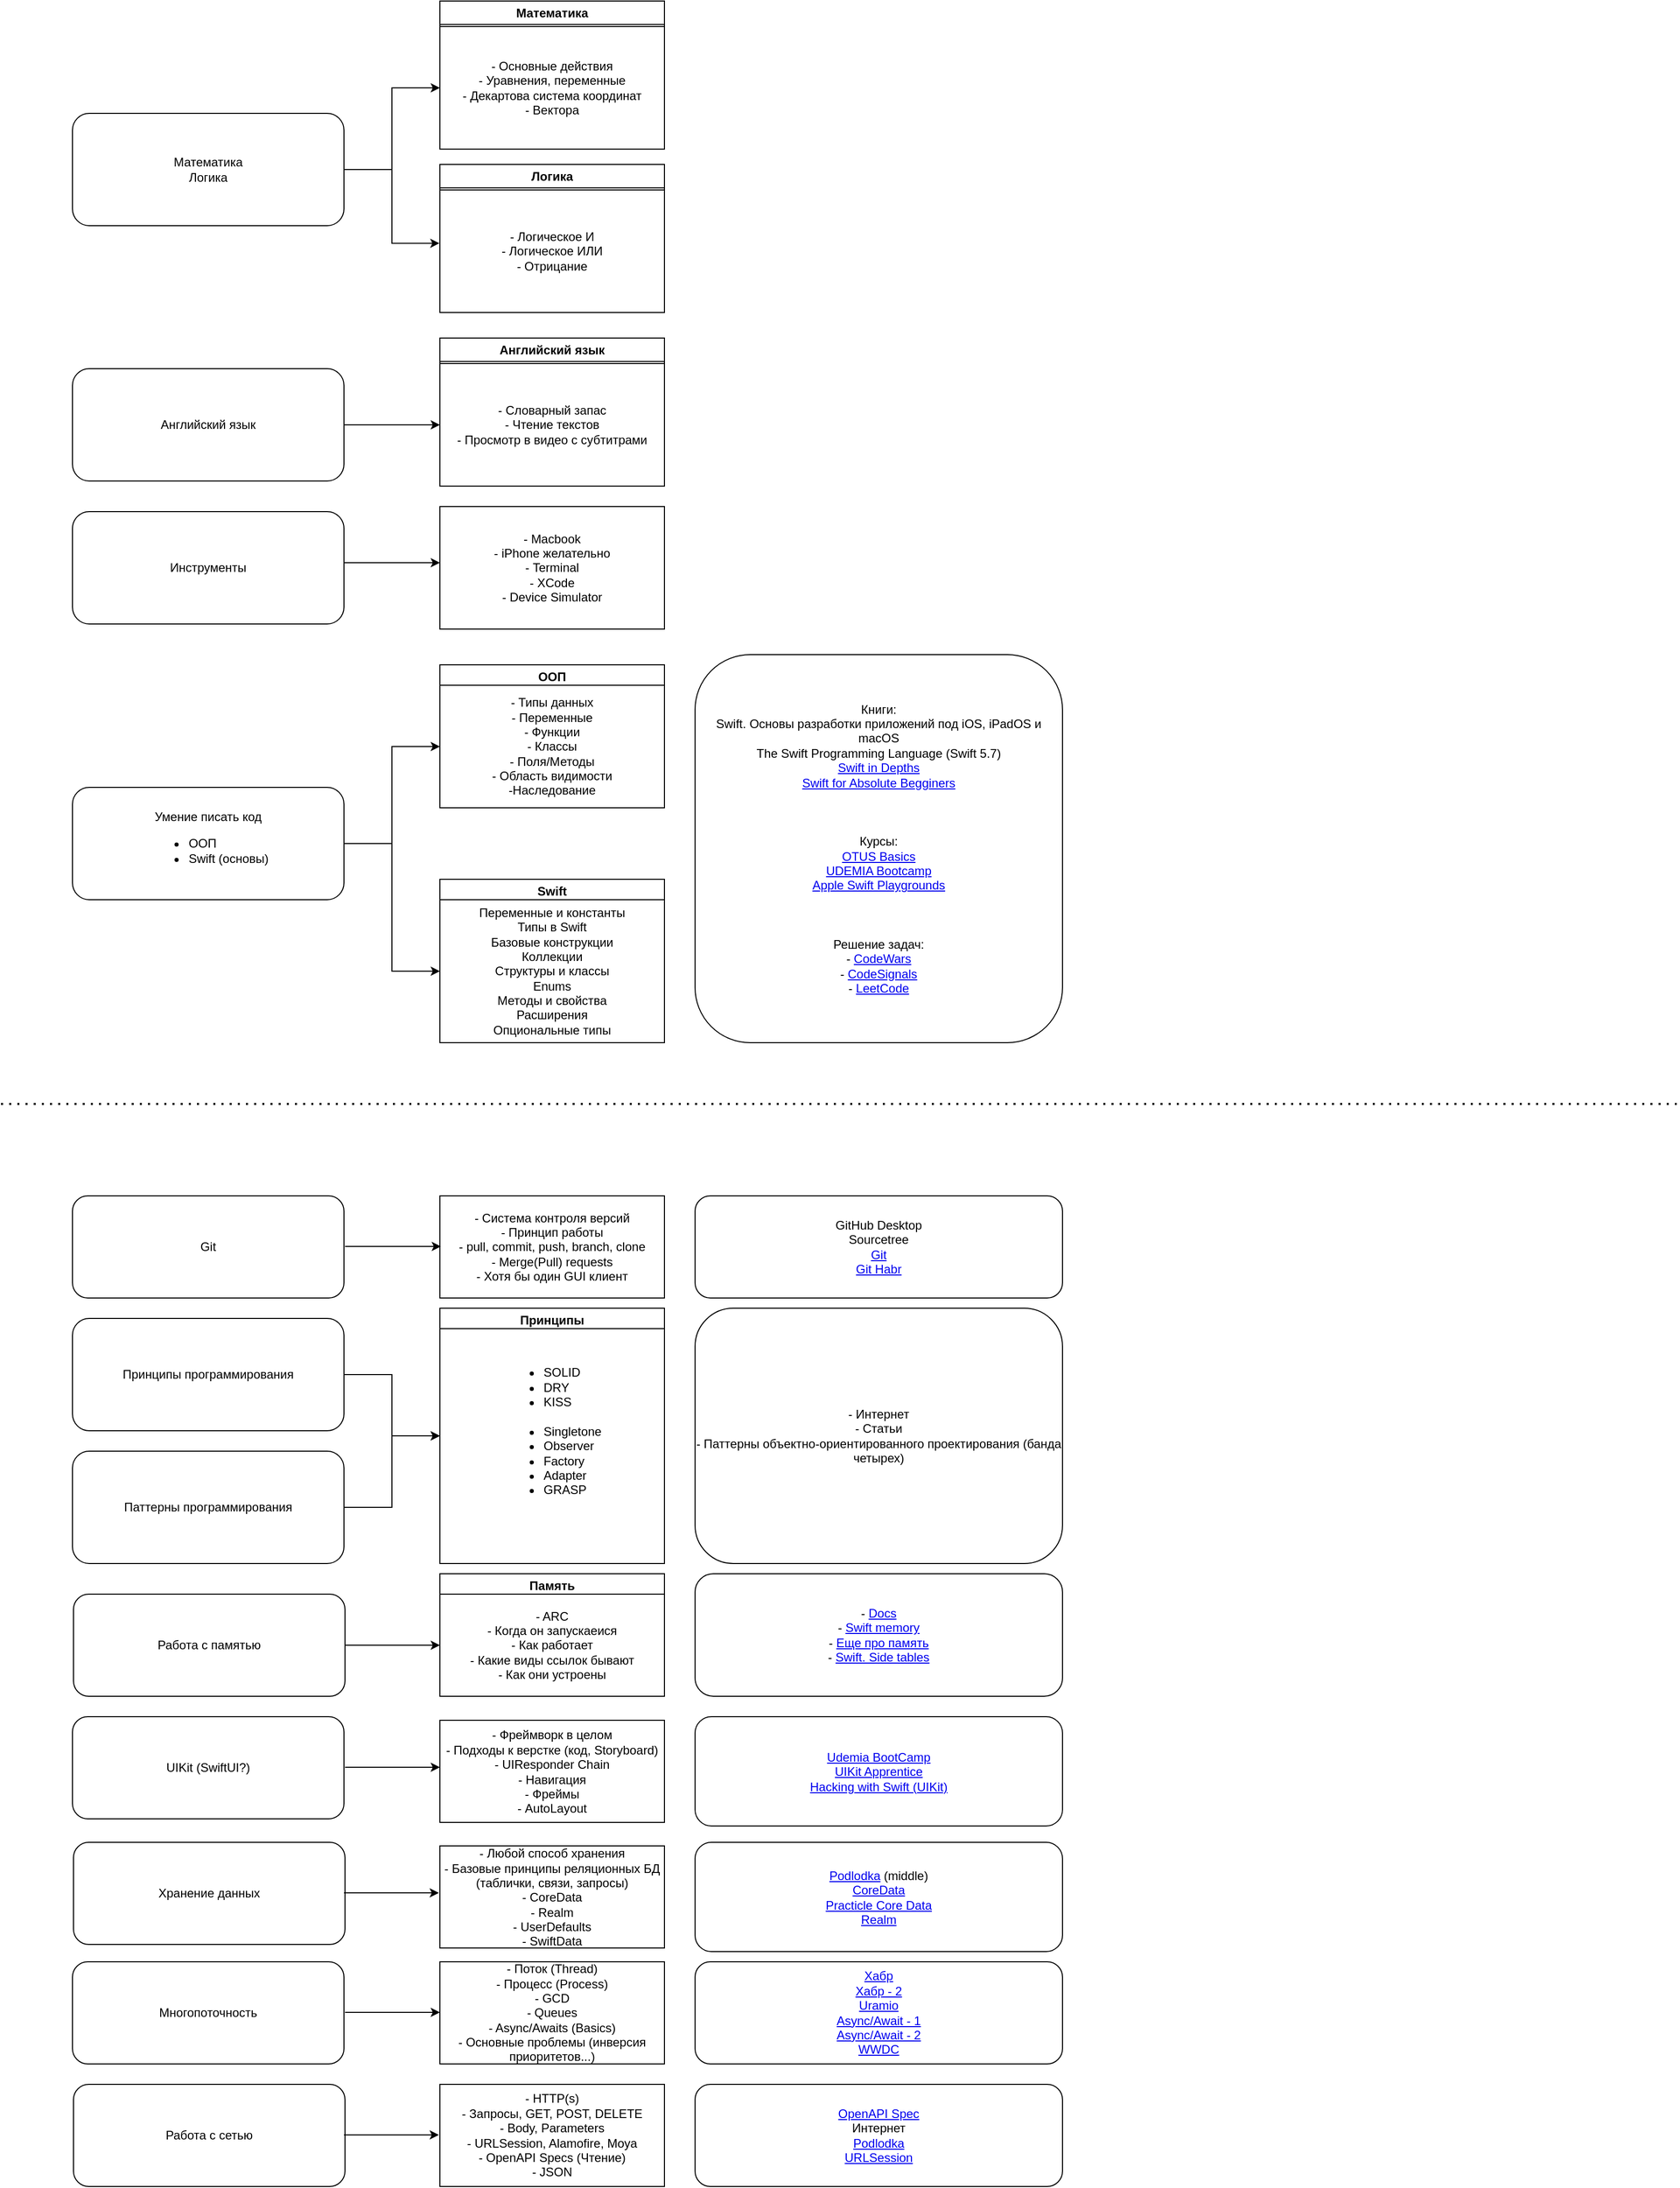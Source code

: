 <mxfile version="22.1.11" type="github">
  <diagram name="Страница — 1" id="_5af58X6gQqTB03gFPoe">
    <mxGraphModel dx="1749" dy="625" grid="1" gridSize="10" guides="1" tooltips="1" connect="1" arrows="1" fold="1" page="1" pageScale="1" pageWidth="827" pageHeight="1169" math="0" shadow="0">
      <root>
        <mxCell id="0" />
        <mxCell id="1" parent="0" />
        <mxCell id="vCxmfgHOgyI4xVYoJoi5-3" value="ООП" style="swimlane;whiteSpace=wrap;html=1;" parent="1" vertex="1">
          <mxGeometry x="430" y="670" width="220" height="140" as="geometry" />
        </mxCell>
        <mxCell id="vCxmfgHOgyI4xVYoJoi5-8" value="Книги:&lt;br&gt;Swift. Основы разработки приложений под iOS, iPadOS и macOS&lt;br&gt;The Swift Programming Language (Swift 5.7)&lt;br&gt;&lt;a href=&quot;https://drive.google.com/file/d/1Acsf4f5pXHFojomXbPFyc4LUo7YMQOrP/view?usp=drive_link&quot;&gt;Swift in Depths&lt;/a&gt;&lt;br&gt;&lt;a href=&quot;https://drive.google.com/file/d/18zhrmPKqNkiiQylcWbZbQDQm2F-8SHHl/view?usp=drive_link&quot;&gt;Swift for Absolute Begginers&lt;/a&gt;&lt;br&gt;&lt;br&gt;&lt;br&gt;&lt;br&gt;Курсы:&lt;br&gt;&lt;a href=&quot;https://otus.ru/lessons/basic-ios/&quot;&gt;OTUS Basics&lt;/a&gt;&lt;br&gt;&lt;a href=&quot;https://drive.google.com/drive/folders/1-5KHCQ-wWFF1CMX0HtBL7KyEI4G1gjN8&quot;&gt;UDEMIA Bootcamp&lt;/a&gt;&lt;br&gt;&lt;a href=&quot;https://developer.apple.com/swift-playgrounds/&quot;&gt;Apple Swift Playgrounds&lt;/a&gt;&lt;br&gt;&lt;br&gt;&lt;br&gt;&lt;br&gt;Решение задач:&lt;br&gt;- &lt;a href=&quot;https://www.codewars.com/&quot;&gt;CodeWars&lt;/a&gt;&lt;br&gt;- &lt;a href=&quot;https://codesignal.com/&quot;&gt;CodeSignals&lt;/a&gt;&lt;br&gt;- &lt;a href=&quot;https://leetcode.com/&quot;&gt;LeetCode&lt;/a&gt;" style="rounded=1;whiteSpace=wrap;html=1;" parent="1" vertex="1">
          <mxGeometry x="680" y="660" width="360" height="380" as="geometry" />
        </mxCell>
        <mxCell id="vCxmfgHOgyI4xVYoJoi5-9" value="Английский язык" style="rounded=1;whiteSpace=wrap;html=1;align=center;" parent="1" vertex="1">
          <mxGeometry x="70" y="380" width="266" height="110" as="geometry" />
        </mxCell>
        <mxCell id="vCxmfgHOgyI4xVYoJoi5-10" value="Английский язык" style="swimlane;whiteSpace=wrap;html=1;" parent="1" vertex="1">
          <mxGeometry x="430" y="350" width="220" height="145" as="geometry" />
        </mxCell>
        <mxCell id="vCxmfgHOgyI4xVYoJoi5-11" value="- Словарный запас&lt;br&gt;- Чтение текстов&lt;br&gt;- Просмотр в видео с субтитрами" style="whiteSpace=wrap;html=1;" parent="vCxmfgHOgyI4xVYoJoi5-10" vertex="1">
          <mxGeometry y="25" width="220" height="120" as="geometry" />
        </mxCell>
        <mxCell id="vCxmfgHOgyI4xVYoJoi5-12" value="" style="endArrow=classic;html=1;rounded=0;exitX=1;exitY=0.5;exitDx=0;exitDy=0;entryX=0;entryY=0.5;entryDx=0;entryDy=0;" parent="1" source="vCxmfgHOgyI4xVYoJoi5-9" target="vCxmfgHOgyI4xVYoJoi5-11" edge="1">
          <mxGeometry width="50" height="50" relative="1" as="geometry">
            <mxPoint x="370" y="630" as="sourcePoint" />
            <mxPoint x="420" y="580" as="targetPoint" />
          </mxGeometry>
        </mxCell>
        <mxCell id="vCxmfgHOgyI4xVYoJoi5-13" value="Математика&lt;br&gt;Логика" style="rounded=1;whiteSpace=wrap;html=1;align=center;" parent="1" vertex="1">
          <mxGeometry x="70" y="130" width="266" height="110" as="geometry" />
        </mxCell>
        <mxCell id="vCxmfgHOgyI4xVYoJoi5-14" value="Математика" style="swimlane;whiteSpace=wrap;html=1;" parent="1" vertex="1">
          <mxGeometry x="430" y="20" width="220" height="145" as="geometry" />
        </mxCell>
        <mxCell id="vCxmfgHOgyI4xVYoJoi5-15" value="- Основные действия&lt;br&gt;- Уравнения, переменные&lt;br&gt;- Декартова система координат&lt;br&gt;- Вектора" style="whiteSpace=wrap;html=1;" parent="vCxmfgHOgyI4xVYoJoi5-14" vertex="1">
          <mxGeometry y="25" width="220" height="120" as="geometry" />
        </mxCell>
        <mxCell id="vCxmfgHOgyI4xVYoJoi5-16" value="" style="endArrow=classic;html=1;rounded=0;exitX=1;exitY=0.5;exitDx=0;exitDy=0;entryX=0;entryY=0.5;entryDx=0;entryDy=0;edgeStyle=orthogonalEdgeStyle;" parent="1" source="vCxmfgHOgyI4xVYoJoi5-13" target="vCxmfgHOgyI4xVYoJoi5-15" edge="1">
          <mxGeometry width="50" height="50" relative="1" as="geometry">
            <mxPoint x="320" y="310" as="sourcePoint" />
            <mxPoint x="370" y="260" as="targetPoint" />
          </mxGeometry>
        </mxCell>
        <mxCell id="vCxmfgHOgyI4xVYoJoi5-17" value="Логика" style="swimlane;whiteSpace=wrap;html=1;" parent="1" vertex="1">
          <mxGeometry x="430" y="180" width="220" height="145" as="geometry" />
        </mxCell>
        <mxCell id="vCxmfgHOgyI4xVYoJoi5-18" value="- Логическое И&lt;br&gt;- Логическое ИЛИ&lt;br&gt;- Отрицание" style="whiteSpace=wrap;html=1;" parent="vCxmfgHOgyI4xVYoJoi5-17" vertex="1">
          <mxGeometry y="25" width="220" height="120" as="geometry" />
        </mxCell>
        <mxCell id="vCxmfgHOgyI4xVYoJoi5-19" value="" style="endArrow=classic;html=1;rounded=0;edgeStyle=orthogonalEdgeStyle;exitX=1;exitY=0.5;exitDx=0;exitDy=0;entryX=-0.002;entryY=0.435;entryDx=0;entryDy=0;entryPerimeter=0;" parent="1" source="vCxmfgHOgyI4xVYoJoi5-13" target="vCxmfgHOgyI4xVYoJoi5-18" edge="1">
          <mxGeometry width="50" height="50" relative="1" as="geometry">
            <mxPoint x="320" y="280" as="sourcePoint" />
            <mxPoint x="370" y="230" as="targetPoint" />
          </mxGeometry>
        </mxCell>
        <mxCell id="7uVsoyw86wDC9n9_G3oJ-1" value="" style="endArrow=none;dashed=1;html=1;dashPattern=1 3;strokeWidth=2;rounded=0;" parent="1" edge="1">
          <mxGeometry width="50" height="50" relative="1" as="geometry">
            <mxPoint y="1100" as="sourcePoint" />
            <mxPoint x="1641.818" y="1100" as="targetPoint" />
          </mxGeometry>
        </mxCell>
        <mxCell id="7uVsoyw86wDC9n9_G3oJ-10" style="edgeStyle=orthogonalEdgeStyle;rounded=0;orthogonalLoop=1;jettySize=auto;html=1;exitX=1;exitY=0.5;exitDx=0;exitDy=0;entryX=0;entryY=0.5;entryDx=0;entryDy=0;" parent="1" source="7uVsoyw86wDC9n9_G3oJ-2" target="7uVsoyw86wDC9n9_G3oJ-7" edge="1">
          <mxGeometry relative="1" as="geometry" />
        </mxCell>
        <mxCell id="7uVsoyw86wDC9n9_G3oJ-2" value="Принципы программирования" style="rounded=1;whiteSpace=wrap;html=1;align=center;" parent="1" vertex="1">
          <mxGeometry x="70" y="1310" width="266" height="110" as="geometry" />
        </mxCell>
        <mxCell id="7uVsoyw86wDC9n9_G3oJ-3" value="Инструменты" style="rounded=1;whiteSpace=wrap;html=1;align=center;" parent="1" vertex="1">
          <mxGeometry x="70" y="520" width="266" height="110" as="geometry" />
        </mxCell>
        <mxCell id="7uVsoyw86wDC9n9_G3oJ-4" value="- Macbook&lt;br&gt;- iPhone желательно&lt;br&gt;- Terminal&lt;br&gt;- XCode&lt;br&gt;- Device Simulator" style="whiteSpace=wrap;html=1;" parent="1" vertex="1">
          <mxGeometry x="430" y="515" width="220" height="120" as="geometry" />
        </mxCell>
        <mxCell id="vCxmfgHOgyI4xVYoJoi5-1" style="edgeStyle=orthogonalEdgeStyle;rounded=0;orthogonalLoop=1;jettySize=auto;html=1;entryX=0;entryY=0.5;entryDx=0;entryDy=0;exitX=1;exitY=0.5;exitDx=0;exitDy=0;" parent="1" source="vCxmfgHOgyI4xVYoJoi5-2" target="vCxmfgHOgyI4xVYoJoi5-4" edge="1">
          <mxGeometry relative="1" as="geometry">
            <mxPoint x="300" y="750" as="sourcePoint" />
            <mxPoint x="390" y="650" as="targetPoint" />
          </mxGeometry>
        </mxCell>
        <mxCell id="vCxmfgHOgyI4xVYoJoi5-2" value="Умение писать код&lt;br&gt;&lt;div style=&quot;text-align: left;&quot;&gt;&lt;ul&gt;&lt;li&gt;&lt;span style=&quot;background-color: initial;&quot;&gt;ООП&lt;/span&gt;&lt;/li&gt;&lt;li&gt;&lt;span style=&quot;background-color: initial;&quot;&gt;Swift (основы)&lt;/span&gt;&lt;/li&gt;&lt;/ul&gt;&lt;/div&gt;" style="rounded=1;whiteSpace=wrap;html=1;align=center;" parent="1" vertex="1">
          <mxGeometry x="70" y="790" width="266" height="110" as="geometry" />
        </mxCell>
        <mxCell id="vCxmfgHOgyI4xVYoJoi5-4" value="- Типы данных&lt;br&gt;- Переменные&lt;br&gt;- Функции&lt;br&gt;- Классы&lt;br&gt;- Поля/Методы&lt;br&gt;- Область видимости&lt;br&gt;-Наследование&lt;br&gt;" style="whiteSpace=wrap;html=1;" parent="1" vertex="1">
          <mxGeometry x="430" y="690" width="220" height="120" as="geometry" />
        </mxCell>
        <mxCell id="vCxmfgHOgyI4xVYoJoi5-5" value="Swift" style="swimlane;whiteSpace=wrap;html=1;" parent="1" vertex="1">
          <mxGeometry x="430" y="880" width="220" height="160" as="geometry" />
        </mxCell>
        <mxCell id="vCxmfgHOgyI4xVYoJoi5-6" value="&lt;span style=&quot;background-color: initial;&quot;&gt;Переменные и константы&lt;/span&gt;&lt;br&gt;&lt;span style=&quot;background-color: initial;&quot;&gt;Типы в Swift&lt;/span&gt;&lt;br&gt;&lt;span style=&quot;background-color: initial;&quot;&gt;Базовые конструкции&lt;/span&gt;&lt;br&gt;&lt;span style=&quot;background-color: initial;&quot;&gt;Коллекции&lt;/span&gt;&lt;br&gt;&lt;span style=&quot;background-color: initial;&quot;&gt;Структуры и классы&lt;/span&gt;&lt;br&gt;&lt;span style=&quot;background-color: initial;&quot;&gt;Enums&lt;/span&gt;&lt;br&gt;&lt;span style=&quot;background-color: initial;&quot;&gt;Методы и свойства&lt;/span&gt;&lt;br&gt;&lt;span style=&quot;background-color: initial;&quot;&gt;Расширения&lt;/span&gt;&lt;br&gt;&lt;span style=&quot;background-color: initial;&quot;&gt;Опциональные типы&lt;/span&gt;" style="whiteSpace=wrap;html=1;" parent="vCxmfgHOgyI4xVYoJoi5-5" vertex="1">
          <mxGeometry y="20" width="220" height="140" as="geometry" />
        </mxCell>
        <mxCell id="vCxmfgHOgyI4xVYoJoi5-7" value="" style="endArrow=classic;html=1;rounded=0;edgeStyle=orthogonalEdgeStyle;entryX=0;entryY=0.5;entryDx=0;entryDy=0;exitX=1;exitY=0.5;exitDx=0;exitDy=0;" parent="1" source="vCxmfgHOgyI4xVYoJoi5-2" target="vCxmfgHOgyI4xVYoJoi5-6" edge="1">
          <mxGeometry width="50" height="50" relative="1" as="geometry">
            <mxPoint x="340" y="840" as="sourcePoint" />
            <mxPoint x="430" y="950" as="targetPoint" />
          </mxGeometry>
        </mxCell>
        <mxCell id="7uVsoyw86wDC9n9_G3oJ-5" value="" style="endArrow=classic;html=1;rounded=0;exitX=1;exitY=0.5;exitDx=0;exitDy=0;entryX=0;entryY=0.5;entryDx=0;entryDy=0;" parent="1" edge="1">
          <mxGeometry width="50" height="50" relative="1" as="geometry">
            <mxPoint x="336" y="570" as="sourcePoint" />
            <mxPoint x="430" y="570" as="targetPoint" />
          </mxGeometry>
        </mxCell>
        <mxCell id="7uVsoyw86wDC9n9_G3oJ-12" style="edgeStyle=orthogonalEdgeStyle;rounded=0;orthogonalLoop=1;jettySize=auto;html=1;exitX=1;exitY=0.5;exitDx=0;exitDy=0;entryX=0;entryY=0.5;entryDx=0;entryDy=0;" parent="1" source="7uVsoyw86wDC9n9_G3oJ-6" target="7uVsoyw86wDC9n9_G3oJ-7" edge="1">
          <mxGeometry relative="1" as="geometry" />
        </mxCell>
        <mxCell id="7uVsoyw86wDC9n9_G3oJ-6" value="Паттерны программирования" style="rounded=1;whiteSpace=wrap;html=1;align=center;" parent="1" vertex="1">
          <mxGeometry x="70" y="1440" width="266" height="110" as="geometry" />
        </mxCell>
        <mxCell id="7uVsoyw86wDC9n9_G3oJ-7" value="Принципы" style="swimlane;whiteSpace=wrap;html=1;" parent="1" vertex="1">
          <mxGeometry x="430" y="1300" width="220" height="250" as="geometry" />
        </mxCell>
        <mxCell id="7uVsoyw86wDC9n9_G3oJ-8" value="&lt;ul style=&quot;text-align: left;&quot;&gt;&lt;li&gt;SOLID&lt;/li&gt;&lt;li&gt;DRY&lt;/li&gt;&lt;li&gt;&lt;span style=&quot;background-color: initial;&quot;&gt;KISS&lt;br&gt;&lt;br&gt;&lt;/span&gt;&lt;/li&gt;&lt;li&gt;Singletone&lt;/li&gt;&lt;li&gt;Observer&lt;/li&gt;&lt;li&gt;&lt;span style=&quot;background-color: initial;&quot;&gt;Factory&lt;/span&gt;&lt;/li&gt;&lt;li&gt;&lt;span style=&quot;background-color: initial;&quot;&gt;Adapter&lt;/span&gt;&lt;/li&gt;&lt;li&gt;&lt;span style=&quot;background-color: initial;&quot;&gt;GRASP&lt;br&gt;&lt;br&gt;&lt;br&gt;&lt;/span&gt;&lt;/li&gt;&lt;/ul&gt;" style="whiteSpace=wrap;html=1;" parent="7uVsoyw86wDC9n9_G3oJ-7" vertex="1">
          <mxGeometry y="20" width="220" height="230" as="geometry" />
        </mxCell>
        <mxCell id="7uVsoyw86wDC9n9_G3oJ-13" value="- Интернет&lt;br&gt;- Статьи&lt;br&gt;- Паттерны объектно-ориентированного проектирования (банда четырех)" style="rounded=1;whiteSpace=wrap;html=1;" parent="1" vertex="1">
          <mxGeometry x="680" y="1300" width="360" height="250" as="geometry" />
        </mxCell>
        <mxCell id="7uVsoyw86wDC9n9_G3oJ-14" value="Работа с памятью" style="rounded=1;whiteSpace=wrap;html=1;align=center;" parent="1" vertex="1">
          <mxGeometry x="71" y="1580" width="266" height="100" as="geometry" />
        </mxCell>
        <mxCell id="7uVsoyw86wDC9n9_G3oJ-16" value="Память" style="swimlane;whiteSpace=wrap;html=1;" parent="1" vertex="1">
          <mxGeometry x="430" y="1560" width="220" height="120" as="geometry" />
        </mxCell>
        <mxCell id="7uVsoyw86wDC9n9_G3oJ-17" value="- ARC&lt;br&gt;- Когда он запускаеися&lt;br&gt;- Как работает&lt;br&gt;- Какие виды ссылок бывают&lt;br&gt;- Как они устроены" style="whiteSpace=wrap;html=1;" parent="7uVsoyw86wDC9n9_G3oJ-16" vertex="1">
          <mxGeometry y="20" width="220" height="100" as="geometry" />
        </mxCell>
        <mxCell id="7uVsoyw86wDC9n9_G3oJ-18" value="" style="endArrow=classic;html=1;rounded=0;exitX=1;exitY=0.5;exitDx=0;exitDy=0;entryX=0;entryY=0.5;entryDx=0;entryDy=0;" parent="1" source="7uVsoyw86wDC9n9_G3oJ-14" target="7uVsoyw86wDC9n9_G3oJ-17" edge="1">
          <mxGeometry width="50" height="50" relative="1" as="geometry">
            <mxPoint x="510" y="1510" as="sourcePoint" />
            <mxPoint x="560" y="1460" as="targetPoint" />
          </mxGeometry>
        </mxCell>
        <mxCell id="7uVsoyw86wDC9n9_G3oJ-19" value="UIKit (SwiftUI?)" style="rounded=1;whiteSpace=wrap;html=1;align=center;" parent="1" vertex="1">
          <mxGeometry x="70" y="1700" width="266" height="100" as="geometry" />
        </mxCell>
        <mxCell id="7uVsoyw86wDC9n9_G3oJ-20" value="Хранение данных" style="rounded=1;whiteSpace=wrap;html=1;align=center;" parent="1" vertex="1">
          <mxGeometry x="71" y="1823" width="266" height="100" as="geometry" />
        </mxCell>
        <mxCell id="7uVsoyw86wDC9n9_G3oJ-21" value="Работа с сетью" style="rounded=1;whiteSpace=wrap;html=1;align=center;" parent="1" vertex="1">
          <mxGeometry x="71" y="2060" width="266" height="100" as="geometry" />
        </mxCell>
        <mxCell id="7uVsoyw86wDC9n9_G3oJ-22" value="Многопоточность" style="rounded=1;whiteSpace=wrap;html=1;align=center;" parent="1" vertex="1">
          <mxGeometry x="70" y="1940" width="266" height="100" as="geometry" />
        </mxCell>
        <mxCell id="7uVsoyw86wDC9n9_G3oJ-23" value="Git" style="rounded=1;whiteSpace=wrap;html=1;align=center;" parent="1" vertex="1">
          <mxGeometry x="70" y="1190" width="266" height="100" as="geometry" />
        </mxCell>
        <mxCell id="6vTIE9_mmki5EIVPtUrZ-1" value="- &lt;a href=&quot;https://docs.swift.org/swift-book/documentation/the-swift-programming-language/automaticreferencecounting/&quot;&gt;Docs&lt;/a&gt;&lt;br&gt;- &lt;a href=&quot;https://habr.com/ru/companies/hh/articles/546856/&quot;&gt;Swift memory&lt;/a&gt;&lt;br&gt;- &lt;a href=&quot;https://habr.com/ru/articles/592385/&quot;&gt;Еще про память&lt;/a&gt;&lt;br&gt;- &lt;a href=&quot;https://maximeremenko.com/swift-arc-weak-references&quot;&gt;Swift. Side tables&lt;/a&gt;" style="rounded=1;whiteSpace=wrap;html=1;" parent="1" vertex="1">
          <mxGeometry x="680" y="1560" width="360" height="120" as="geometry" />
        </mxCell>
        <mxCell id="6vTIE9_mmki5EIVPtUrZ-3" value="&lt;a href=&quot;https://spec.openapis.org/oas/v3.1.0&quot;&gt;OpenAPI Spec&lt;/a&gt;&lt;br&gt;Интернет&lt;br&gt;&lt;a href=&quot;https://www.youtube.com/playlist?list=PLNSmyatBJig5N7lw2mSQu-gfIogqw3Yj3&quot;&gt;Podlodka&lt;/a&gt;&lt;br&gt;&lt;a href=&quot;https://developer.apple.com/documentation/foundation/urlsession&quot;&gt;URLSession&lt;/a&gt;" style="rounded=1;whiteSpace=wrap;html=1;" parent="1" vertex="1">
          <mxGeometry x="680" y="2060" width="360" height="100" as="geometry" />
        </mxCell>
        <mxCell id="6vTIE9_mmki5EIVPtUrZ-4" value="&lt;a href=&quot;https://www.youtube.com/playlist?list=PLNSmyatBJig5VQuEhPXsvuBA3m-YP8CIQ&quot;&gt;Podlodka&lt;/a&gt;&amp;nbsp;(middle)&lt;br&gt;&lt;a href=&quot;https://developer.apple.com/documentation/coredata/&quot;&gt;CoreData&lt;/a&gt;&lt;br&gt;&lt;a href=&quot;https://drive.google.com/file/d/1PY9pEtv2N6ScLUlOvesH6JDEu7v6Z7vJ/view?usp=drive_link&quot;&gt;Practicle Core Data&lt;/a&gt;&lt;br&gt;&lt;a href=&quot;https://realm.io/realm-swift/&quot;&gt;Realm&lt;/a&gt;" style="rounded=1;whiteSpace=wrap;html=1;" parent="1" vertex="1">
          <mxGeometry x="680" y="1823" width="360" height="107" as="geometry" />
        </mxCell>
        <mxCell id="0N70W88aVnIPwhQ0qISD-1" value="- Любой способ хранения&lt;br&gt;- Базовые принципы реляционных БД (таблички, связи, запросы)&lt;br&gt;- CoreData&lt;br&gt;- Realm&lt;br&gt;- UserDefaults&lt;br&gt;- SwiftData" style="whiteSpace=wrap;html=1;" parent="1" vertex="1">
          <mxGeometry x="430" y="1826.5" width="220" height="100" as="geometry" />
        </mxCell>
        <mxCell id="0N70W88aVnIPwhQ0qISD-2" value="" style="endArrow=classic;html=1;rounded=0;exitX=1;exitY=0.5;exitDx=0;exitDy=0;entryX=0;entryY=0.5;entryDx=0;entryDy=0;" parent="1" edge="1">
          <mxGeometry width="50" height="50" relative="1" as="geometry">
            <mxPoint x="336" y="1872.5" as="sourcePoint" />
            <mxPoint x="429" y="1872.5" as="targetPoint" />
          </mxGeometry>
        </mxCell>
        <mxCell id="0N70W88aVnIPwhQ0qISD-4" value="&lt;a href=&quot;https://drive.google.com/drive/folders/1-5KHCQ-wWFF1CMX0HtBL7KyEI4G1gjN8&quot;&gt;Udemia BootCamp&lt;/a&gt;&lt;br&gt;&lt;a href=&quot;https://drive.google.com/drive/folders/1-2kiGvDwOlyJCTXYjK-At1z8JIMpZwUl&quot;&gt;UIKit Apprentice&lt;/a&gt;&lt;br&gt;&lt;a href=&quot;https://drive.google.com/drive/folders/1l_65d2_-DqDa1GOfyqsZwLo12UQlJ53-&quot;&gt;Hacking with Swift (UIKit)&lt;/a&gt;" style="rounded=1;whiteSpace=wrap;html=1;" parent="1" vertex="1">
          <mxGeometry x="680" y="1700" width="360" height="107" as="geometry" />
        </mxCell>
        <mxCell id="0N70W88aVnIPwhQ0qISD-5" value="- Фреймворк в целом&lt;br&gt;- Подходы к верстке (код, Storyboard)&lt;br&gt;- UIResponder Chain&lt;br&gt;- Навигация&lt;br&gt;- Фреймы&lt;br&gt;- AutoLayout" style="whiteSpace=wrap;html=1;" parent="1" vertex="1">
          <mxGeometry x="430" y="1703.5" width="220" height="100" as="geometry" />
        </mxCell>
        <mxCell id="0N70W88aVnIPwhQ0qISD-6" value="" style="endArrow=classic;html=1;rounded=0;exitX=1;exitY=0.5;exitDx=0;exitDy=0;entryX=0;entryY=0.5;entryDx=0;entryDy=0;" parent="1" edge="1">
          <mxGeometry width="50" height="50" relative="1" as="geometry">
            <mxPoint x="337" y="1749.5" as="sourcePoint" />
            <mxPoint x="430" y="1749.5" as="targetPoint" />
          </mxGeometry>
        </mxCell>
        <mxCell id="0N70W88aVnIPwhQ0qISD-7" value="- HTTP(s)&lt;br&gt;- Запросы, GET, POST, DELETE&lt;br&gt;- Body, Parameters&lt;br&gt;- URLSession, Alamofire, Moya&lt;br&gt;- OpenAPI Specs (Чтение)&lt;br&gt;- JSON" style="whiteSpace=wrap;html=1;" parent="1" vertex="1">
          <mxGeometry x="430" y="2060" width="220" height="100" as="geometry" />
        </mxCell>
        <mxCell id="0N70W88aVnIPwhQ0qISD-9" value="" style="endArrow=classic;html=1;rounded=0;exitX=1;exitY=0.5;exitDx=0;exitDy=0;entryX=0;entryY=0.5;entryDx=0;entryDy=0;" parent="1" edge="1">
          <mxGeometry width="50" height="50" relative="1" as="geometry">
            <mxPoint x="336" y="2109.5" as="sourcePoint" />
            <mxPoint x="429" y="2109.5" as="targetPoint" />
          </mxGeometry>
        </mxCell>
        <mxCell id="0N70W88aVnIPwhQ0qISD-11" value="- Поток (Thread)&lt;br&gt;- Процесс (Process)&lt;br&gt;- GCD&lt;br&gt;- Queues&lt;br&gt;- Async/Awaits (Basics)&lt;br&gt;- Основные проблемы (инверсия приоритетов...)" style="whiteSpace=wrap;html=1;" parent="1" vertex="1">
          <mxGeometry x="430" y="1940" width="220" height="100" as="geometry" />
        </mxCell>
        <mxCell id="0N70W88aVnIPwhQ0qISD-12" value="&lt;a href=&quot;https://habr.com/ru/articles/742502/&quot;&gt;Хабр&lt;/a&gt;&lt;br&gt;&lt;a href=&quot;https://habr.com/ru/articles/320152/&quot;&gt;Хабр - 2&lt;/a&gt;&lt;br&gt;&lt;a href=&quot;https://www.uraimo.com/2017/05/07/all-about-concurrency-in-swift-1-the-present/&quot;&gt;Uramio&lt;/a&gt;&lt;br&gt;&lt;a href=&quot;https://www.avanderlee.com/swift/async-await/&quot;&gt;Async/Await - 1&lt;/a&gt;&lt;br&gt;&lt;a href=&quot;https://www.hackingwithswift.com/swift/5.5/async-await&quot;&gt;Async/Await - 2&lt;/a&gt;&lt;br&gt;&lt;a href=&quot;https://developer.apple.com/videos/play/wwdc2021/10132/&quot;&gt;WWDC&lt;/a&gt;" style="rounded=1;whiteSpace=wrap;html=1;" parent="1" vertex="1">
          <mxGeometry x="680" y="1940" width="360" height="100" as="geometry" />
        </mxCell>
        <mxCell id="0N70W88aVnIPwhQ0qISD-13" value="" style="endArrow=classic;html=1;rounded=0;exitX=1;exitY=0.5;exitDx=0;exitDy=0;entryX=0;entryY=0.5;entryDx=0;entryDy=0;" parent="1" edge="1">
          <mxGeometry width="50" height="50" relative="1" as="geometry">
            <mxPoint x="337" y="1989.5" as="sourcePoint" />
            <mxPoint x="430" y="1989.5" as="targetPoint" />
          </mxGeometry>
        </mxCell>
        <mxCell id="C5tbpo6g7QbFUwmjugYQ-1" value="- Система контроля версий&lt;br&gt;- Принцип работы&lt;br&gt;- pull, commit, push, branch, clone&lt;br&gt;- Merge(Pull) requests&lt;br&gt;- Хотя бы один GUI клиент" style="whiteSpace=wrap;html=1;" vertex="1" parent="1">
          <mxGeometry x="430" y="1190" width="220" height="100" as="geometry" />
        </mxCell>
        <mxCell id="C5tbpo6g7QbFUwmjugYQ-2" value="GitHub Desktop&lt;br&gt;Sourcetree&lt;br&gt;&lt;a href=&quot;https://git-scm.com/book/ru/v2/%D0%92%D0%B2%D0%B5%D0%B4%D0%B5%D0%BD%D0%B8%D0%B5-%D0%A7%D1%82%D0%BE-%D1%82%D0%B0%D0%BA%D0%BE%D0%B5-Git%3F&quot;&gt;Git&lt;/a&gt;&lt;br&gt;&lt;a href=&quot;https://habr.com/ru/articles/541258/&quot;&gt;Git Habr&lt;/a&gt;" style="rounded=1;whiteSpace=wrap;html=1;" vertex="1" parent="1">
          <mxGeometry x="680" y="1190" width="360" height="100" as="geometry" />
        </mxCell>
        <mxCell id="C5tbpo6g7QbFUwmjugYQ-3" value="" style="endArrow=classic;html=1;rounded=0;exitX=1;exitY=0.5;exitDx=0;exitDy=0;entryX=0;entryY=0.5;entryDx=0;entryDy=0;" edge="1" parent="1">
          <mxGeometry width="50" height="50" relative="1" as="geometry">
            <mxPoint x="337" y="1239.5" as="sourcePoint" />
            <mxPoint x="431" y="1239.5" as="targetPoint" />
          </mxGeometry>
        </mxCell>
      </root>
    </mxGraphModel>
  </diagram>
</mxfile>
